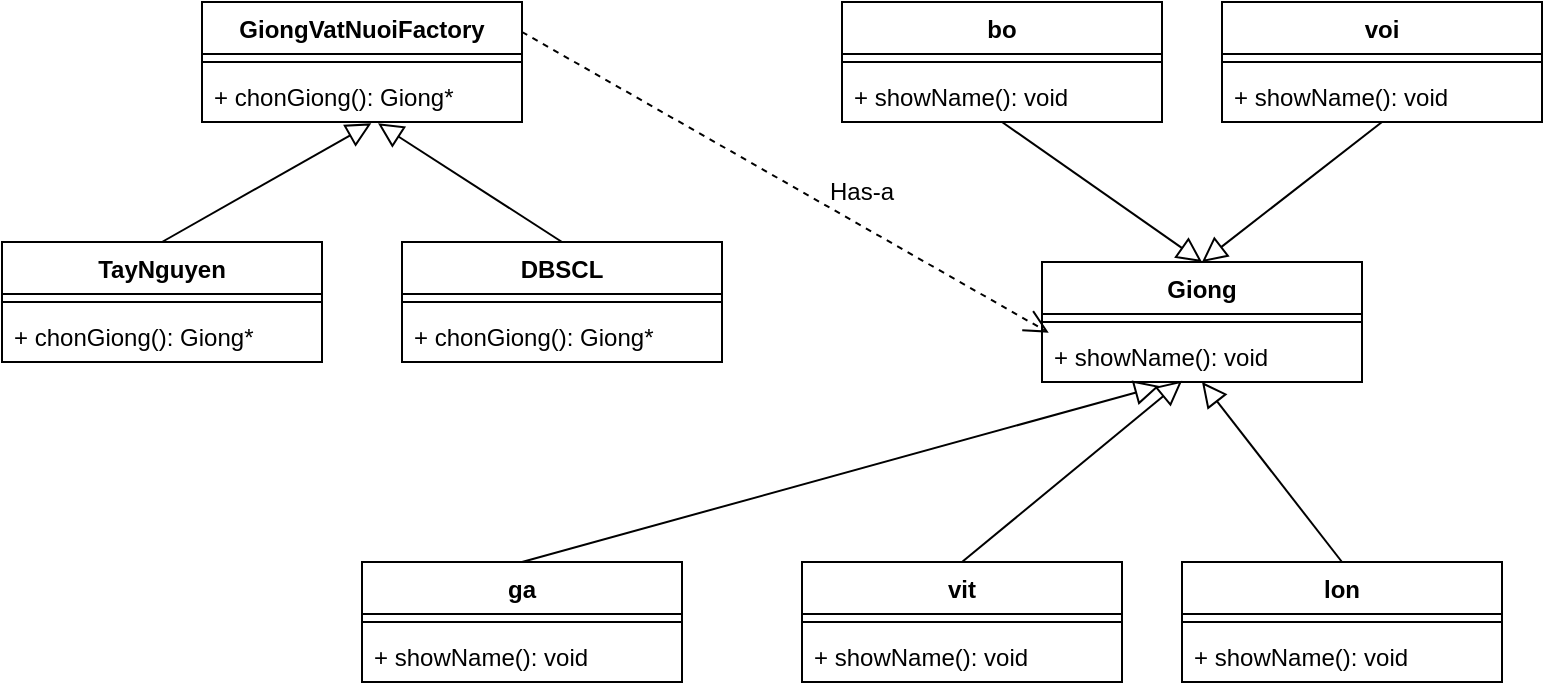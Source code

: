 <mxfile version="15.8.7" type="device"><diagram id="C5RBs43oDa-KdzZeNtuy" name="Page-1"><mxGraphModel dx="782" dy="539" grid="0" gridSize="10" guides="1" tooltips="1" connect="1" arrows="1" fold="1" page="1" pageScale="1" pageWidth="827" pageHeight="1169" math="0" shadow="0"><root><mxCell id="WIyWlLk6GJQsqaUBKTNV-0"/><mxCell id="WIyWlLk6GJQsqaUBKTNV-1" parent="WIyWlLk6GJQsqaUBKTNV-0"/><mxCell id="L9nKhGAunMF3iIY0bkAz-36" style="edgeStyle=none;rounded=0;orthogonalLoop=1;jettySize=auto;html=1;exitX=1;exitY=0.25;exitDx=0;exitDy=0;entryX=0.021;entryY=0.051;entryDx=0;entryDy=0;entryPerimeter=0;endArrow=open;endFill=0;endSize=10;dashed=1;" parent="WIyWlLk6GJQsqaUBKTNV-1" source="L9nKhGAunMF3iIY0bkAz-0" target="L9nKhGAunMF3iIY0bkAz-14" edge="1"><mxGeometry relative="1" as="geometry"/></mxCell><mxCell id="L9nKhGAunMF3iIY0bkAz-0" value="GiongVatNuoiFactory" style="swimlane;fontStyle=1;align=center;verticalAlign=top;childLayout=stackLayout;horizontal=1;startSize=26;horizontalStack=0;resizeParent=1;resizeParentMax=0;resizeLast=0;collapsible=1;marginBottom=0;" parent="WIyWlLk6GJQsqaUBKTNV-1" vertex="1"><mxGeometry x="130" y="40" width="160" height="60" as="geometry"/></mxCell><mxCell id="L9nKhGAunMF3iIY0bkAz-2" value="" style="line;strokeWidth=1;fillColor=none;align=left;verticalAlign=middle;spacingTop=-1;spacingLeft=3;spacingRight=3;rotatable=0;labelPosition=right;points=[];portConstraint=eastwest;" parent="L9nKhGAunMF3iIY0bkAz-0" vertex="1"><mxGeometry y="26" width="160" height="8" as="geometry"/></mxCell><mxCell id="L9nKhGAunMF3iIY0bkAz-3" value="+ chonGiong(): Giong*" style="text;strokeColor=none;fillColor=none;align=left;verticalAlign=top;spacingLeft=4;spacingRight=4;overflow=hidden;rotatable=0;points=[[0,0.5],[1,0.5]];portConstraint=eastwest;" parent="L9nKhGAunMF3iIY0bkAz-0" vertex="1"><mxGeometry y="34" width="160" height="26" as="geometry"/></mxCell><mxCell id="L9nKhGAunMF3iIY0bkAz-10" style="rounded=0;orthogonalLoop=1;jettySize=auto;html=1;exitX=0.5;exitY=0;exitDx=0;exitDy=0;entryX=0.529;entryY=1.026;entryDx=0;entryDy=0;entryPerimeter=0;endArrow=block;endFill=0;endSize=10;" parent="WIyWlLk6GJQsqaUBKTNV-1" source="L9nKhGAunMF3iIY0bkAz-4" target="L9nKhGAunMF3iIY0bkAz-3" edge="1"><mxGeometry relative="1" as="geometry"/></mxCell><mxCell id="L9nKhGAunMF3iIY0bkAz-4" value="TayNguyen" style="swimlane;fontStyle=1;align=center;verticalAlign=top;childLayout=stackLayout;horizontal=1;startSize=26;horizontalStack=0;resizeParent=1;resizeParentMax=0;resizeLast=0;collapsible=1;marginBottom=0;" parent="WIyWlLk6GJQsqaUBKTNV-1" vertex="1"><mxGeometry x="30" y="160" width="160" height="60" as="geometry"/></mxCell><mxCell id="L9nKhGAunMF3iIY0bkAz-5" value="" style="line;strokeWidth=1;fillColor=none;align=left;verticalAlign=middle;spacingTop=-1;spacingLeft=3;spacingRight=3;rotatable=0;labelPosition=right;points=[];portConstraint=eastwest;" parent="L9nKhGAunMF3iIY0bkAz-4" vertex="1"><mxGeometry y="26" width="160" height="8" as="geometry"/></mxCell><mxCell id="L9nKhGAunMF3iIY0bkAz-6" value="+ chonGiong(): Giong*" style="text;strokeColor=none;fillColor=none;align=left;verticalAlign=top;spacingLeft=4;spacingRight=4;overflow=hidden;rotatable=0;points=[[0,0.5],[1,0.5]];portConstraint=eastwest;" parent="L9nKhGAunMF3iIY0bkAz-4" vertex="1"><mxGeometry y="34" width="160" height="26" as="geometry"/></mxCell><mxCell id="L9nKhGAunMF3iIY0bkAz-11" style="edgeStyle=none;rounded=0;orthogonalLoop=1;jettySize=auto;html=1;exitX=0.5;exitY=0;exitDx=0;exitDy=0;entryX=0.55;entryY=1.026;entryDx=0;entryDy=0;entryPerimeter=0;endArrow=block;endFill=0;endSize=10;" parent="WIyWlLk6GJQsqaUBKTNV-1" source="L9nKhGAunMF3iIY0bkAz-7" target="L9nKhGAunMF3iIY0bkAz-3" edge="1"><mxGeometry relative="1" as="geometry"/></mxCell><mxCell id="L9nKhGAunMF3iIY0bkAz-7" value="DBSCL" style="swimlane;fontStyle=1;align=center;verticalAlign=top;childLayout=stackLayout;horizontal=1;startSize=26;horizontalStack=0;resizeParent=1;resizeParentMax=0;resizeLast=0;collapsible=1;marginBottom=0;" parent="WIyWlLk6GJQsqaUBKTNV-1" vertex="1"><mxGeometry x="230" y="160" width="160" height="60" as="geometry"/></mxCell><mxCell id="L9nKhGAunMF3iIY0bkAz-8" value="" style="line;strokeWidth=1;fillColor=none;align=left;verticalAlign=middle;spacingTop=-1;spacingLeft=3;spacingRight=3;rotatable=0;labelPosition=right;points=[];portConstraint=eastwest;" parent="L9nKhGAunMF3iIY0bkAz-7" vertex="1"><mxGeometry y="26" width="160" height="8" as="geometry"/></mxCell><mxCell id="L9nKhGAunMF3iIY0bkAz-9" value="+ chonGiong(): Giong*" style="text;strokeColor=none;fillColor=none;align=left;verticalAlign=top;spacingLeft=4;spacingRight=4;overflow=hidden;rotatable=0;points=[[0,0.5],[1,0.5]];portConstraint=eastwest;" parent="L9nKhGAunMF3iIY0bkAz-7" vertex="1"><mxGeometry y="34" width="160" height="26" as="geometry"/></mxCell><mxCell id="L9nKhGAunMF3iIY0bkAz-12" value="Giong" style="swimlane;fontStyle=1;align=center;verticalAlign=top;childLayout=stackLayout;horizontal=1;startSize=26;horizontalStack=0;resizeParent=1;resizeParentMax=0;resizeLast=0;collapsible=1;marginBottom=0;" parent="WIyWlLk6GJQsqaUBKTNV-1" vertex="1"><mxGeometry x="550" y="170" width="160" height="60" as="geometry"/></mxCell><mxCell id="L9nKhGAunMF3iIY0bkAz-13" value="" style="line;strokeWidth=1;fillColor=none;align=left;verticalAlign=middle;spacingTop=-1;spacingLeft=3;spacingRight=3;rotatable=0;labelPosition=right;points=[];portConstraint=eastwest;" parent="L9nKhGAunMF3iIY0bkAz-12" vertex="1"><mxGeometry y="26" width="160" height="8" as="geometry"/></mxCell><mxCell id="L9nKhGAunMF3iIY0bkAz-14" value="+ showName(): void" style="text;strokeColor=none;fillColor=none;align=left;verticalAlign=top;spacingLeft=4;spacingRight=4;overflow=hidden;rotatable=0;points=[[0,0.5],[1,0.5]];portConstraint=eastwest;" parent="L9nKhGAunMF3iIY0bkAz-12" vertex="1"><mxGeometry y="34" width="160" height="26" as="geometry"/></mxCell><mxCell id="L9nKhGAunMF3iIY0bkAz-31" style="edgeStyle=none;rounded=0;orthogonalLoop=1;jettySize=auto;html=1;exitX=0.5;exitY=1;exitDx=0;exitDy=0;entryX=0.5;entryY=0;entryDx=0;entryDy=0;endArrow=block;endFill=0;endSize=10;" parent="WIyWlLk6GJQsqaUBKTNV-1" source="L9nKhGAunMF3iIY0bkAz-15" target="L9nKhGAunMF3iIY0bkAz-12" edge="1"><mxGeometry relative="1" as="geometry"/></mxCell><mxCell id="L9nKhGAunMF3iIY0bkAz-15" value="bo" style="swimlane;fontStyle=1;align=center;verticalAlign=top;childLayout=stackLayout;horizontal=1;startSize=26;horizontalStack=0;resizeParent=1;resizeParentMax=0;resizeLast=0;collapsible=1;marginBottom=0;" parent="WIyWlLk6GJQsqaUBKTNV-1" vertex="1"><mxGeometry x="450" y="40" width="160" height="60" as="geometry"/></mxCell><mxCell id="L9nKhGAunMF3iIY0bkAz-16" value="" style="line;strokeWidth=1;fillColor=none;align=left;verticalAlign=middle;spacingTop=-1;spacingLeft=3;spacingRight=3;rotatable=0;labelPosition=right;points=[];portConstraint=eastwest;" parent="L9nKhGAunMF3iIY0bkAz-15" vertex="1"><mxGeometry y="26" width="160" height="8" as="geometry"/></mxCell><mxCell id="L9nKhGAunMF3iIY0bkAz-17" value="+ showName(): void" style="text;strokeColor=none;fillColor=none;align=left;verticalAlign=top;spacingLeft=4;spacingRight=4;overflow=hidden;rotatable=0;points=[[0,0.5],[1,0.5]];portConstraint=eastwest;" parent="L9nKhGAunMF3iIY0bkAz-15" vertex="1"><mxGeometry y="34" width="160" height="26" as="geometry"/></mxCell><mxCell id="L9nKhGAunMF3iIY0bkAz-32" style="edgeStyle=none;rounded=0;orthogonalLoop=1;jettySize=auto;html=1;exitX=0.5;exitY=1;exitDx=0;exitDy=0;endArrow=block;endFill=0;endSize=10;" parent="WIyWlLk6GJQsqaUBKTNV-1" source="L9nKhGAunMF3iIY0bkAz-18" edge="1"><mxGeometry relative="1" as="geometry"><mxPoint x="630" y="170" as="targetPoint"/></mxGeometry></mxCell><mxCell id="L9nKhGAunMF3iIY0bkAz-18" value="voi" style="swimlane;fontStyle=1;align=center;verticalAlign=top;childLayout=stackLayout;horizontal=1;startSize=26;horizontalStack=0;resizeParent=1;resizeParentMax=0;resizeLast=0;collapsible=1;marginBottom=0;" parent="WIyWlLk6GJQsqaUBKTNV-1" vertex="1"><mxGeometry x="640" y="40" width="160" height="60" as="geometry"/></mxCell><mxCell id="L9nKhGAunMF3iIY0bkAz-19" value="" style="line;strokeWidth=1;fillColor=none;align=left;verticalAlign=middle;spacingTop=-1;spacingLeft=3;spacingRight=3;rotatable=0;labelPosition=right;points=[];portConstraint=eastwest;" parent="L9nKhGAunMF3iIY0bkAz-18" vertex="1"><mxGeometry y="26" width="160" height="8" as="geometry"/></mxCell><mxCell id="L9nKhGAunMF3iIY0bkAz-20" value="+ showName(): void" style="text;strokeColor=none;fillColor=none;align=left;verticalAlign=top;spacingLeft=4;spacingRight=4;overflow=hidden;rotatable=0;points=[[0,0.5],[1,0.5]];portConstraint=eastwest;" parent="L9nKhGAunMF3iIY0bkAz-18" vertex="1"><mxGeometry y="34" width="160" height="26" as="geometry"/></mxCell><mxCell id="L9nKhGAunMF3iIY0bkAz-33" style="edgeStyle=none;rounded=0;orthogonalLoop=1;jettySize=auto;html=1;exitX=0.5;exitY=0;exitDx=0;exitDy=0;entryX=0.367;entryY=1.077;entryDx=0;entryDy=0;entryPerimeter=0;endArrow=block;endFill=0;endSize=10;" parent="WIyWlLk6GJQsqaUBKTNV-1" source="L9nKhGAunMF3iIY0bkAz-21" target="L9nKhGAunMF3iIY0bkAz-14" edge="1"><mxGeometry relative="1" as="geometry"/></mxCell><mxCell id="L9nKhGAunMF3iIY0bkAz-21" value="ga" style="swimlane;fontStyle=1;align=center;verticalAlign=top;childLayout=stackLayout;horizontal=1;startSize=26;horizontalStack=0;resizeParent=1;resizeParentMax=0;resizeLast=0;collapsible=1;marginBottom=0;" parent="WIyWlLk6GJQsqaUBKTNV-1" vertex="1"><mxGeometry x="210" y="320" width="160" height="60" as="geometry"/></mxCell><mxCell id="L9nKhGAunMF3iIY0bkAz-22" value="" style="line;strokeWidth=1;fillColor=none;align=left;verticalAlign=middle;spacingTop=-1;spacingLeft=3;spacingRight=3;rotatable=0;labelPosition=right;points=[];portConstraint=eastwest;" parent="L9nKhGAunMF3iIY0bkAz-21" vertex="1"><mxGeometry y="26" width="160" height="8" as="geometry"/></mxCell><mxCell id="L9nKhGAunMF3iIY0bkAz-23" value="+ showName(): void" style="text;strokeColor=none;fillColor=none;align=left;verticalAlign=top;spacingLeft=4;spacingRight=4;overflow=hidden;rotatable=0;points=[[0,0.5],[1,0.5]];portConstraint=eastwest;" parent="L9nKhGAunMF3iIY0bkAz-21" vertex="1"><mxGeometry y="34" width="160" height="26" as="geometry"/></mxCell><mxCell id="L9nKhGAunMF3iIY0bkAz-34" style="edgeStyle=none;rounded=0;orthogonalLoop=1;jettySize=auto;html=1;exitX=0.5;exitY=0;exitDx=0;exitDy=0;entryX=0.438;entryY=0.974;entryDx=0;entryDy=0;entryPerimeter=0;endArrow=block;endFill=0;endSize=10;" parent="WIyWlLk6GJQsqaUBKTNV-1" source="L9nKhGAunMF3iIY0bkAz-24" target="L9nKhGAunMF3iIY0bkAz-14" edge="1"><mxGeometry relative="1" as="geometry"/></mxCell><mxCell id="L9nKhGAunMF3iIY0bkAz-24" value="vit" style="swimlane;fontStyle=1;align=center;verticalAlign=top;childLayout=stackLayout;horizontal=1;startSize=26;horizontalStack=0;resizeParent=1;resizeParentMax=0;resizeLast=0;collapsible=1;marginBottom=0;" parent="WIyWlLk6GJQsqaUBKTNV-1" vertex="1"><mxGeometry x="430" y="320" width="160" height="60" as="geometry"/></mxCell><mxCell id="L9nKhGAunMF3iIY0bkAz-25" value="" style="line;strokeWidth=1;fillColor=none;align=left;verticalAlign=middle;spacingTop=-1;spacingLeft=3;spacingRight=3;rotatable=0;labelPosition=right;points=[];portConstraint=eastwest;" parent="L9nKhGAunMF3iIY0bkAz-24" vertex="1"><mxGeometry y="26" width="160" height="8" as="geometry"/></mxCell><mxCell id="L9nKhGAunMF3iIY0bkAz-26" value="+ showName(): void" style="text;strokeColor=none;fillColor=none;align=left;verticalAlign=top;spacingLeft=4;spacingRight=4;overflow=hidden;rotatable=0;points=[[0,0.5],[1,0.5]];portConstraint=eastwest;" parent="L9nKhGAunMF3iIY0bkAz-24" vertex="1"><mxGeometry y="34" width="160" height="26" as="geometry"/></mxCell><mxCell id="L9nKhGAunMF3iIY0bkAz-35" style="edgeStyle=none;rounded=0;orthogonalLoop=1;jettySize=auto;html=1;exitX=0.5;exitY=0;exitDx=0;exitDy=0;endArrow=block;endFill=0;endSize=10;" parent="WIyWlLk6GJQsqaUBKTNV-1" source="L9nKhGAunMF3iIY0bkAz-27" edge="1"><mxGeometry relative="1" as="geometry"><mxPoint x="630" y="230" as="targetPoint"/></mxGeometry></mxCell><mxCell id="L9nKhGAunMF3iIY0bkAz-27" value="lon" style="swimlane;fontStyle=1;align=center;verticalAlign=top;childLayout=stackLayout;horizontal=1;startSize=26;horizontalStack=0;resizeParent=1;resizeParentMax=0;resizeLast=0;collapsible=1;marginBottom=0;" parent="WIyWlLk6GJQsqaUBKTNV-1" vertex="1"><mxGeometry x="620" y="320" width="160" height="60" as="geometry"/></mxCell><mxCell id="L9nKhGAunMF3iIY0bkAz-28" value="" style="line;strokeWidth=1;fillColor=none;align=left;verticalAlign=middle;spacingTop=-1;spacingLeft=3;spacingRight=3;rotatable=0;labelPosition=right;points=[];portConstraint=eastwest;" parent="L9nKhGAunMF3iIY0bkAz-27" vertex="1"><mxGeometry y="26" width="160" height="8" as="geometry"/></mxCell><mxCell id="L9nKhGAunMF3iIY0bkAz-29" value="+ showName(): void" style="text;strokeColor=none;fillColor=none;align=left;verticalAlign=top;spacingLeft=4;spacingRight=4;overflow=hidden;rotatable=0;points=[[0,0.5],[1,0.5]];portConstraint=eastwest;" parent="L9nKhGAunMF3iIY0bkAz-27" vertex="1"><mxGeometry y="34" width="160" height="26" as="geometry"/></mxCell><mxCell id="L9nKhGAunMF3iIY0bkAz-37" value="Has-a" style="text;html=1;strokeColor=none;fillColor=none;align=center;verticalAlign=middle;whiteSpace=wrap;rounded=0;" parent="WIyWlLk6GJQsqaUBKTNV-1" vertex="1"><mxGeometry x="430" y="120" width="60" height="30" as="geometry"/></mxCell></root></mxGraphModel></diagram></mxfile>